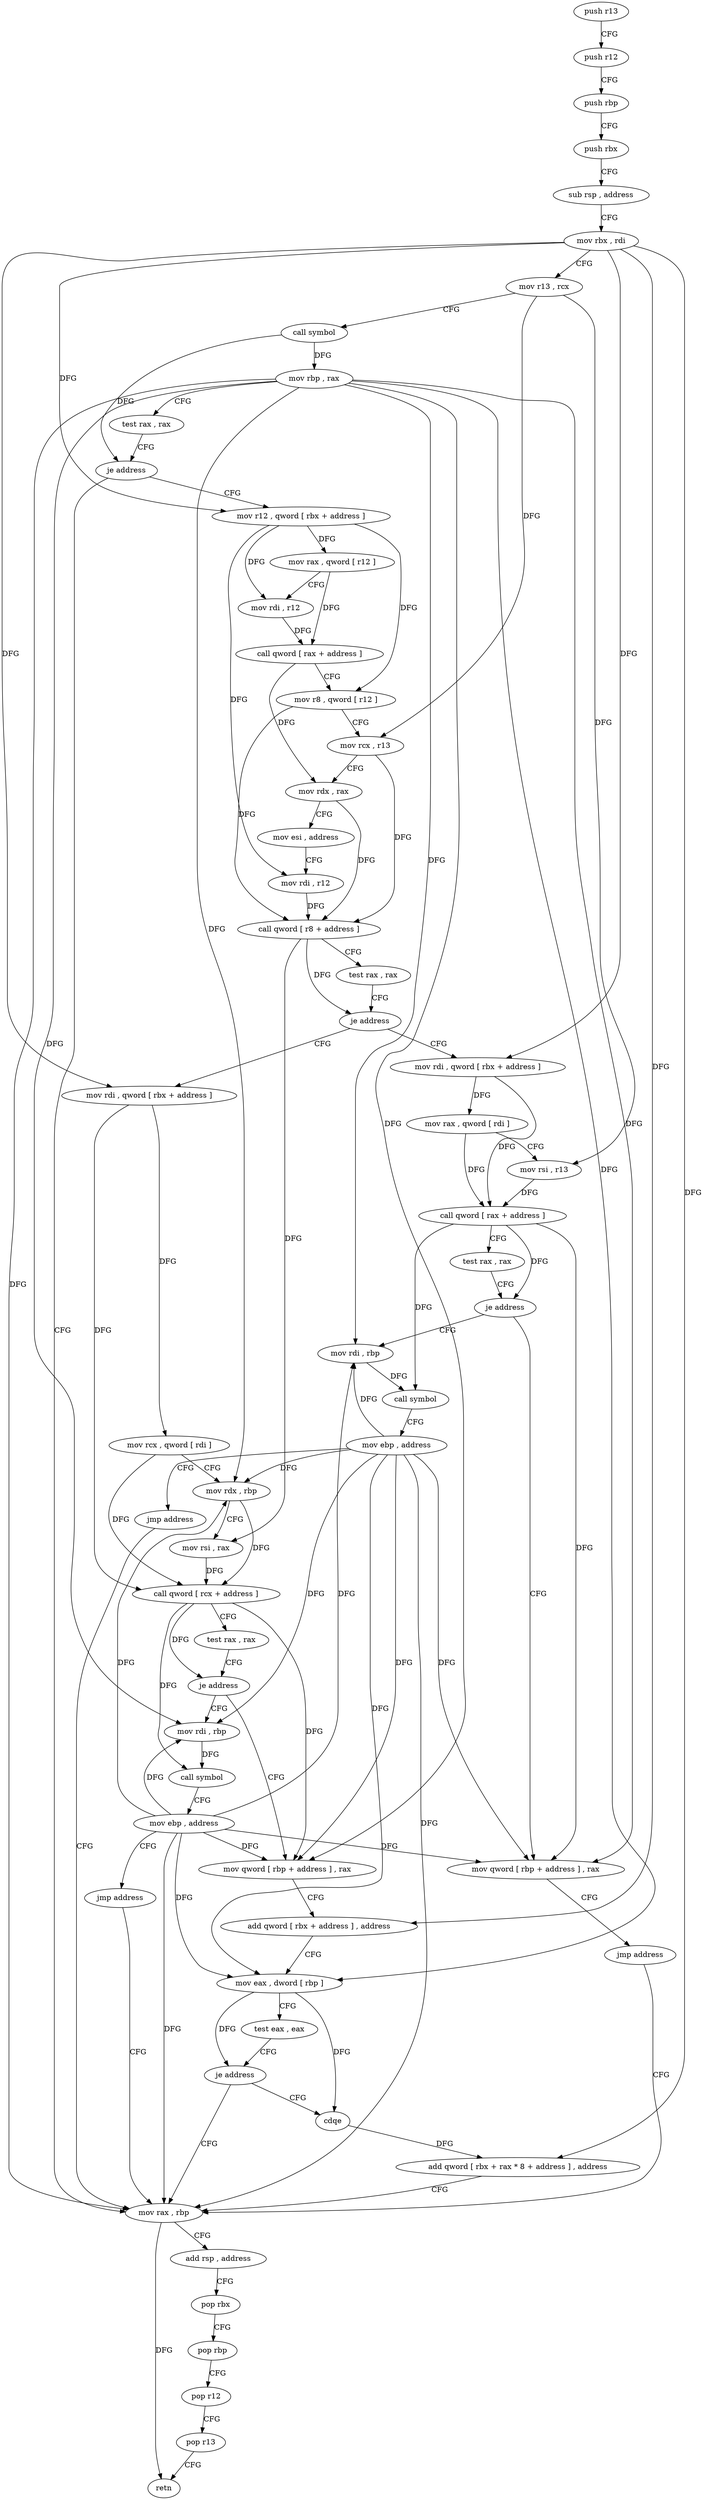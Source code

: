 digraph "func" {
"78558" [label = "push r13" ]
"78560" [label = "push r12" ]
"78562" [label = "push rbp" ]
"78563" [label = "push rbx" ]
"78564" [label = "sub rsp , address" ]
"78568" [label = "mov rbx , rdi" ]
"78571" [label = "mov r13 , rcx" ]
"78574" [label = "call symbol" ]
"78579" [label = "mov rbp , rax" ]
"78582" [label = "test rax , rax" ]
"78585" [label = "je address" ]
"78688" [label = "mov rax , rbp" ]
"78587" [label = "mov r12 , qword [ rbx + address ]" ]
"78691" [label = "add rsp , address" ]
"78695" [label = "pop rbx" ]
"78696" [label = "pop rbp" ]
"78697" [label = "pop r12" ]
"78699" [label = "pop r13" ]
"78701" [label = "retn" ]
"78594" [label = "mov rax , qword [ r12 ]" ]
"78598" [label = "mov rdi , r12" ]
"78601" [label = "call qword [ rax + address ]" ]
"78604" [label = "mov r8 , qword [ r12 ]" ]
"78608" [label = "mov rcx , r13" ]
"78611" [label = "mov rdx , rax" ]
"78614" [label = "mov esi , address" ]
"78619" [label = "mov rdi , r12" ]
"78622" [label = "call qword [ r8 + address ]" ]
"78626" [label = "test rax , rax" ]
"78629" [label = "je address" ]
"78717" [label = "mov rdi , qword [ rbx + address ]" ]
"78631" [label = "mov rdi , qword [ rbx + address ]" ]
"78724" [label = "mov rax , qword [ rdi ]" ]
"78727" [label = "mov rsi , r13" ]
"78730" [label = "call qword [ rax + address ]" ]
"78733" [label = "test rax , rax" ]
"78736" [label = "je address" ]
"78744" [label = "mov rdi , rbp" ]
"78738" [label = "mov qword [ rbp + address ] , rax" ]
"78638" [label = "mov rcx , qword [ rdi ]" ]
"78641" [label = "mov rdx , rbp" ]
"78644" [label = "mov rsi , rax" ]
"78647" [label = "call qword [ rcx + address ]" ]
"78653" [label = "test rax , rax" ]
"78656" [label = "je address" ]
"78702" [label = "mov rdi , rbp" ]
"78658" [label = "mov qword [ rbp + address ] , rax" ]
"78747" [label = "call symbol" ]
"78752" [label = "mov ebp , address" ]
"78757" [label = "jmp address" ]
"78742" [label = "jmp address" ]
"78705" [label = "call symbol" ]
"78710" [label = "mov ebp , address" ]
"78715" [label = "jmp address" ]
"78662" [label = "add qword [ rbx + address ] , address" ]
"78670" [label = "mov eax , dword [ rbp ]" ]
"78673" [label = "test eax , eax" ]
"78675" [label = "je address" ]
"78677" [label = "cdqe" ]
"78679" [label = "add qword [ rbx + rax * 8 + address ] , address" ]
"78558" -> "78560" [ label = "CFG" ]
"78560" -> "78562" [ label = "CFG" ]
"78562" -> "78563" [ label = "CFG" ]
"78563" -> "78564" [ label = "CFG" ]
"78564" -> "78568" [ label = "CFG" ]
"78568" -> "78571" [ label = "CFG" ]
"78568" -> "78587" [ label = "DFG" ]
"78568" -> "78717" [ label = "DFG" ]
"78568" -> "78631" [ label = "DFG" ]
"78568" -> "78662" [ label = "DFG" ]
"78568" -> "78679" [ label = "DFG" ]
"78571" -> "78574" [ label = "CFG" ]
"78571" -> "78608" [ label = "DFG" ]
"78571" -> "78727" [ label = "DFG" ]
"78574" -> "78579" [ label = "DFG" ]
"78574" -> "78585" [ label = "DFG" ]
"78579" -> "78582" [ label = "CFG" ]
"78579" -> "78688" [ label = "DFG" ]
"78579" -> "78641" [ label = "DFG" ]
"78579" -> "78744" [ label = "DFG" ]
"78579" -> "78738" [ label = "DFG" ]
"78579" -> "78702" [ label = "DFG" ]
"78579" -> "78658" [ label = "DFG" ]
"78579" -> "78670" [ label = "DFG" ]
"78582" -> "78585" [ label = "CFG" ]
"78585" -> "78688" [ label = "CFG" ]
"78585" -> "78587" [ label = "CFG" ]
"78688" -> "78691" [ label = "CFG" ]
"78688" -> "78701" [ label = "DFG" ]
"78587" -> "78594" [ label = "DFG" ]
"78587" -> "78598" [ label = "DFG" ]
"78587" -> "78604" [ label = "DFG" ]
"78587" -> "78619" [ label = "DFG" ]
"78691" -> "78695" [ label = "CFG" ]
"78695" -> "78696" [ label = "CFG" ]
"78696" -> "78697" [ label = "CFG" ]
"78697" -> "78699" [ label = "CFG" ]
"78699" -> "78701" [ label = "CFG" ]
"78594" -> "78598" [ label = "CFG" ]
"78594" -> "78601" [ label = "DFG" ]
"78598" -> "78601" [ label = "DFG" ]
"78601" -> "78604" [ label = "CFG" ]
"78601" -> "78611" [ label = "DFG" ]
"78604" -> "78608" [ label = "CFG" ]
"78604" -> "78622" [ label = "DFG" ]
"78608" -> "78611" [ label = "CFG" ]
"78608" -> "78622" [ label = "DFG" ]
"78611" -> "78614" [ label = "CFG" ]
"78611" -> "78622" [ label = "DFG" ]
"78614" -> "78619" [ label = "CFG" ]
"78619" -> "78622" [ label = "DFG" ]
"78622" -> "78626" [ label = "CFG" ]
"78622" -> "78629" [ label = "DFG" ]
"78622" -> "78644" [ label = "DFG" ]
"78626" -> "78629" [ label = "CFG" ]
"78629" -> "78717" [ label = "CFG" ]
"78629" -> "78631" [ label = "CFG" ]
"78717" -> "78724" [ label = "DFG" ]
"78717" -> "78730" [ label = "DFG" ]
"78631" -> "78638" [ label = "DFG" ]
"78631" -> "78647" [ label = "DFG" ]
"78724" -> "78727" [ label = "CFG" ]
"78724" -> "78730" [ label = "DFG" ]
"78727" -> "78730" [ label = "DFG" ]
"78730" -> "78733" [ label = "CFG" ]
"78730" -> "78736" [ label = "DFG" ]
"78730" -> "78738" [ label = "DFG" ]
"78730" -> "78747" [ label = "DFG" ]
"78733" -> "78736" [ label = "CFG" ]
"78736" -> "78744" [ label = "CFG" ]
"78736" -> "78738" [ label = "CFG" ]
"78744" -> "78747" [ label = "DFG" ]
"78738" -> "78742" [ label = "CFG" ]
"78638" -> "78641" [ label = "CFG" ]
"78638" -> "78647" [ label = "DFG" ]
"78641" -> "78644" [ label = "CFG" ]
"78641" -> "78647" [ label = "DFG" ]
"78644" -> "78647" [ label = "DFG" ]
"78647" -> "78653" [ label = "CFG" ]
"78647" -> "78656" [ label = "DFG" ]
"78647" -> "78658" [ label = "DFG" ]
"78647" -> "78705" [ label = "DFG" ]
"78653" -> "78656" [ label = "CFG" ]
"78656" -> "78702" [ label = "CFG" ]
"78656" -> "78658" [ label = "CFG" ]
"78702" -> "78705" [ label = "DFG" ]
"78658" -> "78662" [ label = "CFG" ]
"78747" -> "78752" [ label = "CFG" ]
"78752" -> "78757" [ label = "CFG" ]
"78752" -> "78688" [ label = "DFG" ]
"78752" -> "78641" [ label = "DFG" ]
"78752" -> "78744" [ label = "DFG" ]
"78752" -> "78738" [ label = "DFG" ]
"78752" -> "78702" [ label = "DFG" ]
"78752" -> "78658" [ label = "DFG" ]
"78752" -> "78670" [ label = "DFG" ]
"78757" -> "78688" [ label = "CFG" ]
"78742" -> "78688" [ label = "CFG" ]
"78705" -> "78710" [ label = "CFG" ]
"78710" -> "78715" [ label = "CFG" ]
"78710" -> "78688" [ label = "DFG" ]
"78710" -> "78641" [ label = "DFG" ]
"78710" -> "78744" [ label = "DFG" ]
"78710" -> "78702" [ label = "DFG" ]
"78710" -> "78738" [ label = "DFG" ]
"78710" -> "78658" [ label = "DFG" ]
"78710" -> "78670" [ label = "DFG" ]
"78715" -> "78688" [ label = "CFG" ]
"78662" -> "78670" [ label = "CFG" ]
"78670" -> "78673" [ label = "CFG" ]
"78670" -> "78675" [ label = "DFG" ]
"78670" -> "78677" [ label = "DFG" ]
"78673" -> "78675" [ label = "CFG" ]
"78675" -> "78688" [ label = "CFG" ]
"78675" -> "78677" [ label = "CFG" ]
"78677" -> "78679" [ label = "DFG" ]
"78679" -> "78688" [ label = "CFG" ]
}
